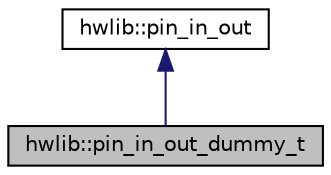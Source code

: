 digraph "hwlib::pin_in_out_dummy_t"
{
  edge [fontname="Helvetica",fontsize="10",labelfontname="Helvetica",labelfontsize="10"];
  node [fontname="Helvetica",fontsize="10",shape=record];
  Node0 [label="hwlib::pin_in_out_dummy_t",height=0.2,width=0.4,color="black", fillcolor="grey75", style="filled", fontcolor="black"];
  Node1 -> Node0 [dir="back",color="midnightblue",fontsize="10",style="solid",fontname="Helvetica"];
  Node1 [label="hwlib::pin_in_out",height=0.2,width=0.4,color="black", fillcolor="white", style="filled",URL="$classhwlib_1_1pin__in__out.html"];
}

